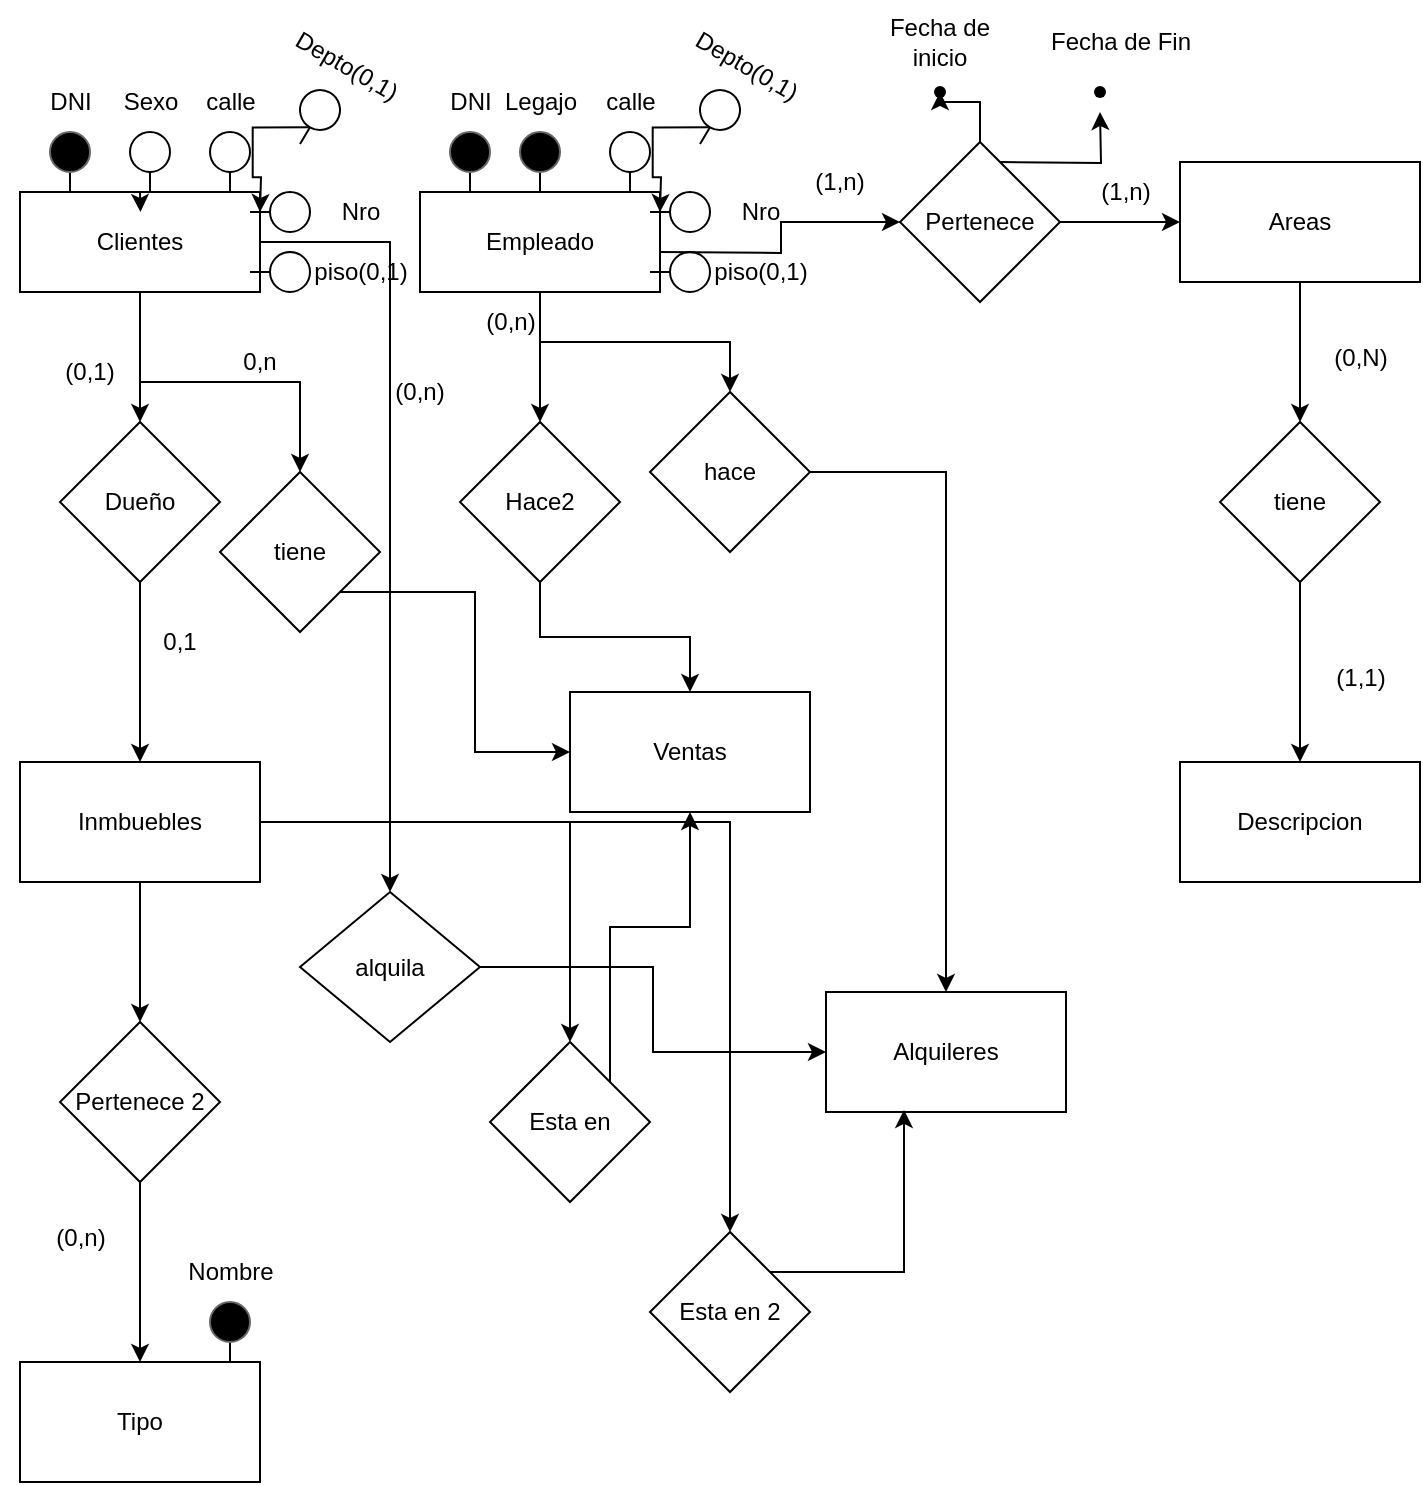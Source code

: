 <mxfile version="21.7.5" type="device">
  <diagram name="Página-1" id="y_FQApXSYcrHaYPCa0vR">
    <mxGraphModel dx="536" dy="1576" grid="1" gridSize="10" guides="1" tooltips="1" connect="1" arrows="1" fold="1" page="1" pageScale="1" pageWidth="827" pageHeight="1169" math="0" shadow="0">
      <root>
        <mxCell id="0" />
        <mxCell id="1" parent="0" />
        <mxCell id="SryQM2Mdt4nuGkEuc1Zt-75" value="" style="edgeStyle=orthogonalEdgeStyle;rounded=0;orthogonalLoop=1;jettySize=auto;html=1;" parent="1" source="bG2tjx5tSJKZoktWu_hG-1" target="SryQM2Mdt4nuGkEuc1Zt-74" edge="1">
          <mxGeometry relative="1" as="geometry" />
        </mxCell>
        <mxCell id="SryQM2Mdt4nuGkEuc1Zt-96" value="" style="edgeStyle=orthogonalEdgeStyle;rounded=0;orthogonalLoop=1;jettySize=auto;html=1;" parent="1" source="bG2tjx5tSJKZoktWu_hG-1" target="SryQM2Mdt4nuGkEuc1Zt-95" edge="1">
          <mxGeometry relative="1" as="geometry" />
        </mxCell>
        <mxCell id="SryQM2Mdt4nuGkEuc1Zt-99" value="" style="edgeStyle=orthogonalEdgeStyle;rounded=0;orthogonalLoop=1;jettySize=auto;html=1;" parent="1" source="bG2tjx5tSJKZoktWu_hG-1" target="SryQM2Mdt4nuGkEuc1Zt-98" edge="1">
          <mxGeometry relative="1" as="geometry" />
        </mxCell>
        <mxCell id="bG2tjx5tSJKZoktWu_hG-1" value="&lt;div&gt;Clientes&lt;/div&gt;" style="rounded=0;whiteSpace=wrap;html=1;" parent="1" vertex="1">
          <mxGeometry x="60" y="90" width="120" height="50" as="geometry" />
        </mxCell>
        <mxCell id="bG2tjx5tSJKZoktWu_hG-26" value="" style="group" parent="1" vertex="1" connectable="0">
          <mxGeometry x="140" y="30" width="50" height="60" as="geometry" />
        </mxCell>
        <mxCell id="bG2tjx5tSJKZoktWu_hG-23" value="" style="endArrow=none;html=1;rounded=0;" parent="bG2tjx5tSJKZoktWu_hG-26" target="bG2tjx5tSJKZoktWu_hG-24" edge="1">
          <mxGeometry width="50" height="50" relative="1" as="geometry">
            <mxPoint x="25" y="60" as="sourcePoint" />
            <mxPoint x="25" y="30" as="targetPoint" />
          </mxGeometry>
        </mxCell>
        <mxCell id="bG2tjx5tSJKZoktWu_hG-24" value="" style="ellipse;whiteSpace=wrap;html=1;aspect=fixed;rotation=90;fillColor=#FFFFFF;" parent="bG2tjx5tSJKZoktWu_hG-26" vertex="1">
          <mxGeometry x="15" y="30" width="20" height="20" as="geometry" />
        </mxCell>
        <mxCell id="bG2tjx5tSJKZoktWu_hG-25" value="calle" style="text;html=1;align=center;verticalAlign=middle;resizable=0;points=[];autosize=1;strokeColor=none;fillColor=none;" parent="bG2tjx5tSJKZoktWu_hG-26" vertex="1">
          <mxGeometry width="50" height="30" as="geometry" />
        </mxCell>
        <mxCell id="bG2tjx5tSJKZoktWu_hG-29" value="" style="group;fillColor=none;" parent="1" vertex="1" connectable="0">
          <mxGeometry x="100" y="30" width="50" height="60" as="geometry" />
        </mxCell>
        <mxCell id="bG2tjx5tSJKZoktWu_hG-16" value="" style="endArrow=none;html=1;rounded=0;" parent="bG2tjx5tSJKZoktWu_hG-29" target="bG2tjx5tSJKZoktWu_hG-17" edge="1">
          <mxGeometry width="50" height="50" relative="1" as="geometry">
            <mxPoint x="25" y="60" as="sourcePoint" />
            <mxPoint x="25" y="30" as="targetPoint" />
          </mxGeometry>
        </mxCell>
        <mxCell id="bG2tjx5tSJKZoktWu_hG-17" value="" style="ellipse;whiteSpace=wrap;html=1;aspect=fixed;rotation=90;fillColor=#FFFFFF;" parent="bG2tjx5tSJKZoktWu_hG-29" vertex="1">
          <mxGeometry x="15" y="30" width="20" height="20" as="geometry" />
        </mxCell>
        <mxCell id="bG2tjx5tSJKZoktWu_hG-28" value="Sexo" style="text;html=1;align=center;verticalAlign=middle;resizable=0;points=[];autosize=1;strokeColor=none;fillColor=none;" parent="bG2tjx5tSJKZoktWu_hG-29" vertex="1">
          <mxGeometry width="50" height="30" as="geometry" />
        </mxCell>
        <mxCell id="SryQM2Mdt4nuGkEuc1Zt-6" value="" style="group" parent="1" vertex="1" connectable="0">
          <mxGeometry x="60" y="30" width="50" height="60" as="geometry" />
        </mxCell>
        <mxCell id="bG2tjx5tSJKZoktWu_hG-32" value="DNI" style="text;html=1;align=center;verticalAlign=middle;resizable=0;points=[];autosize=1;strokeColor=none;fillColor=none;" parent="SryQM2Mdt4nuGkEuc1Zt-6" vertex="1">
          <mxGeometry width="50" height="30" as="geometry" />
        </mxCell>
        <mxCell id="SryQM2Mdt4nuGkEuc1Zt-8" value="" style="group" parent="SryQM2Mdt4nuGkEuc1Zt-6" vertex="1" connectable="0">
          <mxGeometry x="15" y="30" width="20" height="30" as="geometry" />
        </mxCell>
        <mxCell id="bG2tjx5tSJKZoktWu_hG-30" value="" style="endArrow=none;html=1;rounded=0;" parent="SryQM2Mdt4nuGkEuc1Zt-8" target="bG2tjx5tSJKZoktWu_hG-31" edge="1">
          <mxGeometry width="50" height="50" relative="1" as="geometry">
            <mxPoint x="10" y="30" as="sourcePoint" />
            <mxPoint x="10" as="targetPoint" />
          </mxGeometry>
        </mxCell>
        <mxCell id="bG2tjx5tSJKZoktWu_hG-31" value="" style="ellipse;whiteSpace=wrap;html=1;aspect=fixed;rotation=90;fillColor=#000000;fontColor=#333333;strokeColor=#666666;" parent="SryQM2Mdt4nuGkEuc1Zt-8" vertex="1">
          <mxGeometry width="20" height="20" as="geometry" />
        </mxCell>
        <mxCell id="SryQM2Mdt4nuGkEuc1Zt-24" value="" style="endArrow=none;html=1;rounded=0;" parent="1" target="SryQM2Mdt4nuGkEuc1Zt-25" edge="1">
          <mxGeometry width="50" height="50" relative="1" as="geometry">
            <mxPoint x="175" y="100" as="sourcePoint" />
            <mxPoint x="205" y="100" as="targetPoint" />
          </mxGeometry>
        </mxCell>
        <mxCell id="SryQM2Mdt4nuGkEuc1Zt-25" value="" style="ellipse;whiteSpace=wrap;html=1;aspect=fixed;rotation=180;fillColor=#FFFFFF;" parent="1" vertex="1">
          <mxGeometry x="185" y="90" width="20" height="20" as="geometry" />
        </mxCell>
        <mxCell id="SryQM2Mdt4nuGkEuc1Zt-26" value="Nro" style="text;html=1;align=center;verticalAlign=middle;resizable=0;points=[];autosize=1;strokeColor=none;fillColor=none;rotation=0;" parent="1" vertex="1">
          <mxGeometry x="210" y="85" width="40" height="30" as="geometry" />
        </mxCell>
        <mxCell id="SryQM2Mdt4nuGkEuc1Zt-31" value="" style="group" parent="1" vertex="1" connectable="0">
          <mxGeometry x="175" y="120" width="30" height="20" as="geometry" />
        </mxCell>
        <mxCell id="SryQM2Mdt4nuGkEuc1Zt-28" value="" style="endArrow=none;html=1;rounded=0;" parent="SryQM2Mdt4nuGkEuc1Zt-31" target="SryQM2Mdt4nuGkEuc1Zt-29" edge="1">
          <mxGeometry width="50" height="50" relative="1" as="geometry">
            <mxPoint y="10" as="sourcePoint" />
            <mxPoint x="30" y="10" as="targetPoint" />
          </mxGeometry>
        </mxCell>
        <mxCell id="SryQM2Mdt4nuGkEuc1Zt-29" value="" style="ellipse;whiteSpace=wrap;html=1;aspect=fixed;rotation=180;fillColor=#FFFFFF;" parent="SryQM2Mdt4nuGkEuc1Zt-31" vertex="1">
          <mxGeometry x="10" width="20" height="20" as="geometry" />
        </mxCell>
        <mxCell id="SryQM2Mdt4nuGkEuc1Zt-32" value="piso(0,1)" style="text;html=1;align=center;verticalAlign=middle;resizable=0;points=[];autosize=1;strokeColor=none;fillColor=none;" parent="1" vertex="1">
          <mxGeometry x="195" y="115" width="70" height="30" as="geometry" />
        </mxCell>
        <mxCell id="SryQM2Mdt4nuGkEuc1Zt-33" value="" style="group;fillColor=none;rotation=30;" parent="1" vertex="1" connectable="0">
          <mxGeometry x="190" y="10" width="73" height="60" as="geometry" />
        </mxCell>
        <mxCell id="SryQM2Mdt4nuGkEuc1Zt-34" value="" style="endArrow=none;html=1;rounded=0;" parent="SryQM2Mdt4nuGkEuc1Zt-33" target="SryQM2Mdt4nuGkEuc1Zt-35" edge="1">
          <mxGeometry width="50" height="50" relative="1" as="geometry">
            <mxPoint x="10" y="56" as="sourcePoint" />
            <mxPoint x="25" y="30" as="targetPoint" />
          </mxGeometry>
        </mxCell>
        <mxCell id="SryQM2Mdt4nuGkEuc1Zt-38" style="edgeStyle=orthogonalEdgeStyle;rounded=0;orthogonalLoop=1;jettySize=auto;html=1;exitX=1;exitY=0.5;exitDx=0;exitDy=0;" parent="SryQM2Mdt4nuGkEuc1Zt-33" source="SryQM2Mdt4nuGkEuc1Zt-35" edge="1">
          <mxGeometry relative="1" as="geometry">
            <mxPoint x="-10" y="90" as="targetPoint" />
          </mxGeometry>
        </mxCell>
        <mxCell id="SryQM2Mdt4nuGkEuc1Zt-35" value="" style="ellipse;whiteSpace=wrap;html=1;aspect=fixed;rotation=120;fillColor=#FFFFFF;" parent="SryQM2Mdt4nuGkEuc1Zt-33" vertex="1">
          <mxGeometry x="10" y="29" width="20" height="20" as="geometry" />
        </mxCell>
        <mxCell id="SryQM2Mdt4nuGkEuc1Zt-36" value="Depto(0,1)" style="text;html=1;align=center;verticalAlign=middle;resizable=0;points=[];autosize=1;strokeColor=none;fillColor=none;rotation=30;" parent="SryQM2Mdt4nuGkEuc1Zt-33" vertex="1">
          <mxGeometry x="-7" y="2" width="80" height="30" as="geometry" />
        </mxCell>
        <mxCell id="SryQM2Mdt4nuGkEuc1Zt-82" value="" style="edgeStyle=orthogonalEdgeStyle;rounded=0;orthogonalLoop=1;jettySize=auto;html=1;" parent="1" source="SryQM2Mdt4nuGkEuc1Zt-39" target="SryQM2Mdt4nuGkEuc1Zt-81" edge="1">
          <mxGeometry relative="1" as="geometry" />
        </mxCell>
        <mxCell id="SryQM2Mdt4nuGkEuc1Zt-86" value="" style="edgeStyle=orthogonalEdgeStyle;rounded=0;orthogonalLoop=1;jettySize=auto;html=1;" parent="1" source="SryQM2Mdt4nuGkEuc1Zt-39" target="SryQM2Mdt4nuGkEuc1Zt-85" edge="1">
          <mxGeometry relative="1" as="geometry" />
        </mxCell>
        <mxCell id="SryQM2Mdt4nuGkEuc1Zt-39" value="&lt;div&gt;Empleado&lt;/div&gt;" style="rounded=0;whiteSpace=wrap;html=1;" parent="1" vertex="1">
          <mxGeometry x="260" y="90" width="120" height="50" as="geometry" />
        </mxCell>
        <mxCell id="SryQM2Mdt4nuGkEuc1Zt-40" value="" style="group" parent="1" vertex="1" connectable="0">
          <mxGeometry x="340" y="30" width="50" height="60" as="geometry" />
        </mxCell>
        <mxCell id="SryQM2Mdt4nuGkEuc1Zt-41" value="" style="endArrow=none;html=1;rounded=0;" parent="SryQM2Mdt4nuGkEuc1Zt-40" target="SryQM2Mdt4nuGkEuc1Zt-42" edge="1">
          <mxGeometry width="50" height="50" relative="1" as="geometry">
            <mxPoint x="25" y="60" as="sourcePoint" />
            <mxPoint x="25" y="30" as="targetPoint" />
          </mxGeometry>
        </mxCell>
        <mxCell id="SryQM2Mdt4nuGkEuc1Zt-42" value="" style="ellipse;whiteSpace=wrap;html=1;aspect=fixed;rotation=90;fillColor=#FFFFFF;" parent="SryQM2Mdt4nuGkEuc1Zt-40" vertex="1">
          <mxGeometry x="15" y="30" width="20" height="20" as="geometry" />
        </mxCell>
        <mxCell id="SryQM2Mdt4nuGkEuc1Zt-43" value="calle" style="text;html=1;align=center;verticalAlign=middle;resizable=0;points=[];autosize=1;strokeColor=none;fillColor=none;" parent="SryQM2Mdt4nuGkEuc1Zt-40" vertex="1">
          <mxGeometry width="50" height="30" as="geometry" />
        </mxCell>
        <mxCell id="SryQM2Mdt4nuGkEuc1Zt-48" value="" style="group" parent="1" vertex="1" connectable="0">
          <mxGeometry x="260" y="30" width="50" height="60" as="geometry" />
        </mxCell>
        <mxCell id="SryQM2Mdt4nuGkEuc1Zt-49" value="DNI" style="text;html=1;align=center;verticalAlign=middle;resizable=0;points=[];autosize=1;strokeColor=none;fillColor=none;" parent="SryQM2Mdt4nuGkEuc1Zt-48" vertex="1">
          <mxGeometry width="50" height="30" as="geometry" />
        </mxCell>
        <mxCell id="SryQM2Mdt4nuGkEuc1Zt-50" value="" style="group" parent="SryQM2Mdt4nuGkEuc1Zt-48" vertex="1" connectable="0">
          <mxGeometry x="15" y="30" width="20" height="30" as="geometry" />
        </mxCell>
        <mxCell id="SryQM2Mdt4nuGkEuc1Zt-51" value="" style="endArrow=none;html=1;rounded=0;" parent="SryQM2Mdt4nuGkEuc1Zt-50" target="SryQM2Mdt4nuGkEuc1Zt-52" edge="1">
          <mxGeometry width="50" height="50" relative="1" as="geometry">
            <mxPoint x="10" y="30" as="sourcePoint" />
            <mxPoint x="10" as="targetPoint" />
          </mxGeometry>
        </mxCell>
        <mxCell id="SryQM2Mdt4nuGkEuc1Zt-52" value="" style="ellipse;whiteSpace=wrap;html=1;aspect=fixed;rotation=90;fillColor=#000000;fontColor=#333333;strokeColor=#666666;" parent="SryQM2Mdt4nuGkEuc1Zt-50" vertex="1">
          <mxGeometry width="20" height="20" as="geometry" />
        </mxCell>
        <mxCell id="SryQM2Mdt4nuGkEuc1Zt-53" value="" style="endArrow=none;html=1;rounded=0;" parent="1" target="SryQM2Mdt4nuGkEuc1Zt-54" edge="1">
          <mxGeometry width="50" height="50" relative="1" as="geometry">
            <mxPoint x="375" y="100" as="sourcePoint" />
            <mxPoint x="405" y="100" as="targetPoint" />
          </mxGeometry>
        </mxCell>
        <mxCell id="SryQM2Mdt4nuGkEuc1Zt-54" value="" style="ellipse;whiteSpace=wrap;html=1;aspect=fixed;rotation=180;fillColor=#FFFFFF;" parent="1" vertex="1">
          <mxGeometry x="385" y="90" width="20" height="20" as="geometry" />
        </mxCell>
        <mxCell id="SryQM2Mdt4nuGkEuc1Zt-55" value="Nro" style="text;html=1;align=center;verticalAlign=middle;resizable=0;points=[];autosize=1;strokeColor=none;fillColor=none;rotation=0;" parent="1" vertex="1">
          <mxGeometry x="410" y="85" width="40" height="30" as="geometry" />
        </mxCell>
        <mxCell id="SryQM2Mdt4nuGkEuc1Zt-56" value="" style="group" parent="1" vertex="1" connectable="0">
          <mxGeometry x="375" y="120" width="30" height="20" as="geometry" />
        </mxCell>
        <mxCell id="SryQM2Mdt4nuGkEuc1Zt-57" value="" style="endArrow=none;html=1;rounded=0;" parent="SryQM2Mdt4nuGkEuc1Zt-56" target="SryQM2Mdt4nuGkEuc1Zt-58" edge="1">
          <mxGeometry width="50" height="50" relative="1" as="geometry">
            <mxPoint y="10" as="sourcePoint" />
            <mxPoint x="30" y="10" as="targetPoint" />
          </mxGeometry>
        </mxCell>
        <mxCell id="SryQM2Mdt4nuGkEuc1Zt-58" value="" style="ellipse;whiteSpace=wrap;html=1;aspect=fixed;rotation=180;fillColor=#FFFFFF;" parent="SryQM2Mdt4nuGkEuc1Zt-56" vertex="1">
          <mxGeometry x="10" width="20" height="20" as="geometry" />
        </mxCell>
        <mxCell id="SryQM2Mdt4nuGkEuc1Zt-114" value="" style="edgeStyle=orthogonalEdgeStyle;rounded=0;orthogonalLoop=1;jettySize=auto;html=1;" parent="1" target="SryQM2Mdt4nuGkEuc1Zt-113" edge="1">
          <mxGeometry relative="1" as="geometry">
            <mxPoint x="380" y="120" as="sourcePoint" />
          </mxGeometry>
        </mxCell>
        <mxCell id="SryQM2Mdt4nuGkEuc1Zt-59" value="piso(0,1)" style="text;html=1;align=center;verticalAlign=middle;resizable=0;points=[];autosize=1;strokeColor=none;fillColor=none;" parent="1" vertex="1">
          <mxGeometry x="395" y="115" width="70" height="30" as="geometry" />
        </mxCell>
        <mxCell id="SryQM2Mdt4nuGkEuc1Zt-60" value="" style="group;fillColor=none;rotation=30;" parent="1" vertex="1" connectable="0">
          <mxGeometry x="390" y="10" width="73" height="60" as="geometry" />
        </mxCell>
        <mxCell id="SryQM2Mdt4nuGkEuc1Zt-61" value="" style="endArrow=none;html=1;rounded=0;" parent="SryQM2Mdt4nuGkEuc1Zt-60" target="SryQM2Mdt4nuGkEuc1Zt-63" edge="1">
          <mxGeometry width="50" height="50" relative="1" as="geometry">
            <mxPoint x="10" y="56" as="sourcePoint" />
            <mxPoint x="25" y="30" as="targetPoint" />
          </mxGeometry>
        </mxCell>
        <mxCell id="SryQM2Mdt4nuGkEuc1Zt-62" style="edgeStyle=orthogonalEdgeStyle;rounded=0;orthogonalLoop=1;jettySize=auto;html=1;exitX=1;exitY=0.5;exitDx=0;exitDy=0;" parent="SryQM2Mdt4nuGkEuc1Zt-60" source="SryQM2Mdt4nuGkEuc1Zt-63" edge="1">
          <mxGeometry relative="1" as="geometry">
            <mxPoint x="-10" y="90" as="targetPoint" />
          </mxGeometry>
        </mxCell>
        <mxCell id="SryQM2Mdt4nuGkEuc1Zt-63" value="" style="ellipse;whiteSpace=wrap;html=1;aspect=fixed;rotation=120;fillColor=#FFFFFF;" parent="SryQM2Mdt4nuGkEuc1Zt-60" vertex="1">
          <mxGeometry x="10" y="29" width="20" height="20" as="geometry" />
        </mxCell>
        <mxCell id="SryQM2Mdt4nuGkEuc1Zt-64" value="Depto(0,1)" style="text;html=1;align=center;verticalAlign=middle;resizable=0;points=[];autosize=1;strokeColor=none;fillColor=none;rotation=30;" parent="SryQM2Mdt4nuGkEuc1Zt-60" vertex="1">
          <mxGeometry x="-7" y="2" width="80" height="30" as="geometry" />
        </mxCell>
        <mxCell id="SryQM2Mdt4nuGkEuc1Zt-70" value="" style="group" parent="1" vertex="1" connectable="0">
          <mxGeometry x="290" y="30" width="60" height="60" as="geometry" />
        </mxCell>
        <mxCell id="SryQM2Mdt4nuGkEuc1Zt-66" value="Legajo" style="text;html=1;align=center;verticalAlign=middle;resizable=0;points=[];autosize=1;strokeColor=none;fillColor=none;" parent="SryQM2Mdt4nuGkEuc1Zt-70" vertex="1">
          <mxGeometry width="60" height="30" as="geometry" />
        </mxCell>
        <mxCell id="SryQM2Mdt4nuGkEuc1Zt-67" value="" style="group" parent="SryQM2Mdt4nuGkEuc1Zt-70" vertex="1" connectable="0">
          <mxGeometry x="20" y="30" width="20" height="30" as="geometry" />
        </mxCell>
        <mxCell id="SryQM2Mdt4nuGkEuc1Zt-68" value="" style="endArrow=none;html=1;rounded=0;" parent="SryQM2Mdt4nuGkEuc1Zt-67" target="SryQM2Mdt4nuGkEuc1Zt-69" edge="1">
          <mxGeometry width="50" height="50" relative="1" as="geometry">
            <mxPoint x="10" y="30" as="sourcePoint" />
            <mxPoint x="10" as="targetPoint" />
          </mxGeometry>
        </mxCell>
        <mxCell id="SryQM2Mdt4nuGkEuc1Zt-69" value="" style="ellipse;whiteSpace=wrap;html=1;aspect=fixed;rotation=90;fillColor=#000000;fontColor=#333333;strokeColor=#666666;" parent="SryQM2Mdt4nuGkEuc1Zt-67" vertex="1">
          <mxGeometry width="20" height="20" as="geometry" />
        </mxCell>
        <mxCell id="SryQM2Mdt4nuGkEuc1Zt-77" value="" style="edgeStyle=orthogonalEdgeStyle;rounded=0;orthogonalLoop=1;jettySize=auto;html=1;" parent="1" source="SryQM2Mdt4nuGkEuc1Zt-74" target="SryQM2Mdt4nuGkEuc1Zt-76" edge="1">
          <mxGeometry relative="1" as="geometry" />
        </mxCell>
        <mxCell id="SryQM2Mdt4nuGkEuc1Zt-74" value="Dueño" style="rhombus;whiteSpace=wrap;html=1;rounded=0;" parent="1" vertex="1">
          <mxGeometry x="80" y="205" width="80" height="80" as="geometry" />
        </mxCell>
        <mxCell id="SryQM2Mdt4nuGkEuc1Zt-130" value="" style="edgeStyle=orthogonalEdgeStyle;rounded=0;orthogonalLoop=1;jettySize=auto;html=1;" parent="1" source="SryQM2Mdt4nuGkEuc1Zt-76" target="SryQM2Mdt4nuGkEuc1Zt-129" edge="1">
          <mxGeometry relative="1" as="geometry" />
        </mxCell>
        <mxCell id="SryQM2Mdt4nuGkEuc1Zt-133" value="" style="edgeStyle=orthogonalEdgeStyle;rounded=0;orthogonalLoop=1;jettySize=auto;html=1;" parent="1" source="SryQM2Mdt4nuGkEuc1Zt-76" target="SryQM2Mdt4nuGkEuc1Zt-132" edge="1">
          <mxGeometry relative="1" as="geometry" />
        </mxCell>
        <mxCell id="SryQM2Mdt4nuGkEuc1Zt-137" value="" style="edgeStyle=orthogonalEdgeStyle;rounded=0;orthogonalLoop=1;jettySize=auto;html=1;" parent="1" source="SryQM2Mdt4nuGkEuc1Zt-76" target="SryQM2Mdt4nuGkEuc1Zt-136" edge="1">
          <mxGeometry relative="1" as="geometry" />
        </mxCell>
        <mxCell id="SryQM2Mdt4nuGkEuc1Zt-76" value="Inmbuebles" style="whiteSpace=wrap;html=1;rounded=0;" parent="1" vertex="1">
          <mxGeometry x="60" y="375" width="120" height="60" as="geometry" />
        </mxCell>
        <mxCell id="SryQM2Mdt4nuGkEuc1Zt-78" value="0,1" style="text;strokeColor=none;align=center;fillColor=none;html=1;verticalAlign=middle;whiteSpace=wrap;rounded=0;" parent="1" vertex="1">
          <mxGeometry x="110" y="300" width="60" height="30" as="geometry" />
        </mxCell>
        <mxCell id="SryQM2Mdt4nuGkEuc1Zt-80" value="(0,1)" style="text;strokeColor=none;align=center;fillColor=none;html=1;verticalAlign=middle;whiteSpace=wrap;rounded=0;" parent="1" vertex="1">
          <mxGeometry x="50" y="170" width="90" height="20" as="geometry" />
        </mxCell>
        <mxCell id="SryQM2Mdt4nuGkEuc1Zt-84" value="" style="edgeStyle=orthogonalEdgeStyle;rounded=0;orthogonalLoop=1;jettySize=auto;html=1;" parent="1" source="SryQM2Mdt4nuGkEuc1Zt-81" target="SryQM2Mdt4nuGkEuc1Zt-83" edge="1">
          <mxGeometry relative="1" as="geometry" />
        </mxCell>
        <mxCell id="SryQM2Mdt4nuGkEuc1Zt-81" value="hace" style="rhombus;whiteSpace=wrap;html=1;rounded=0;" parent="1" vertex="1">
          <mxGeometry x="375" y="190" width="80" height="80" as="geometry" />
        </mxCell>
        <mxCell id="SryQM2Mdt4nuGkEuc1Zt-83" value="Alquileres" style="whiteSpace=wrap;html=1;rounded=0;" parent="1" vertex="1">
          <mxGeometry x="463" y="490" width="120" height="60" as="geometry" />
        </mxCell>
        <mxCell id="SryQM2Mdt4nuGkEuc1Zt-88" value="" style="edgeStyle=orthogonalEdgeStyle;rounded=0;orthogonalLoop=1;jettySize=auto;html=1;" parent="1" source="SryQM2Mdt4nuGkEuc1Zt-85" target="SryQM2Mdt4nuGkEuc1Zt-87" edge="1">
          <mxGeometry relative="1" as="geometry" />
        </mxCell>
        <mxCell id="SryQM2Mdt4nuGkEuc1Zt-85" value="Hace2" style="rhombus;whiteSpace=wrap;html=1;rounded=0;" parent="1" vertex="1">
          <mxGeometry x="280" y="205" width="80" height="80" as="geometry" />
        </mxCell>
        <mxCell id="SryQM2Mdt4nuGkEuc1Zt-87" value="Ventas" style="whiteSpace=wrap;html=1;rounded=0;" parent="1" vertex="1">
          <mxGeometry x="335" y="340" width="120" height="60" as="geometry" />
        </mxCell>
        <mxCell id="SryQM2Mdt4nuGkEuc1Zt-93" style="edgeStyle=orthogonalEdgeStyle;rounded=0;orthogonalLoop=1;jettySize=auto;html=1;exitX=0.5;exitY=0;exitDx=0;exitDy=0;entryX=0.502;entryY=0.2;entryDx=0;entryDy=0;entryPerimeter=0;" parent="1" source="bG2tjx5tSJKZoktWu_hG-1" target="bG2tjx5tSJKZoktWu_hG-1" edge="1">
          <mxGeometry relative="1" as="geometry" />
        </mxCell>
        <mxCell id="SryQM2Mdt4nuGkEuc1Zt-97" style="edgeStyle=orthogonalEdgeStyle;rounded=0;orthogonalLoop=1;jettySize=auto;html=1;exitX=1;exitY=1;exitDx=0;exitDy=0;entryX=0;entryY=0.5;entryDx=0;entryDy=0;" parent="1" source="SryQM2Mdt4nuGkEuc1Zt-95" target="SryQM2Mdt4nuGkEuc1Zt-87" edge="1">
          <mxGeometry relative="1" as="geometry" />
        </mxCell>
        <mxCell id="SryQM2Mdt4nuGkEuc1Zt-95" value="tiene" style="rhombus;whiteSpace=wrap;html=1;rounded=0;" parent="1" vertex="1">
          <mxGeometry x="160" y="230" width="80" height="80" as="geometry" />
        </mxCell>
        <mxCell id="SryQM2Mdt4nuGkEuc1Zt-102" style="edgeStyle=orthogonalEdgeStyle;rounded=0;orthogonalLoop=1;jettySize=auto;html=1;exitX=1;exitY=0.5;exitDx=0;exitDy=0;" parent="1" source="SryQM2Mdt4nuGkEuc1Zt-98" target="SryQM2Mdt4nuGkEuc1Zt-83" edge="1">
          <mxGeometry relative="1" as="geometry" />
        </mxCell>
        <mxCell id="SryQM2Mdt4nuGkEuc1Zt-98" value="alquila" style="rhombus;whiteSpace=wrap;html=1;rounded=0;" parent="1" vertex="1">
          <mxGeometry x="200" y="440" width="90" height="75" as="geometry" />
        </mxCell>
        <mxCell id="SryQM2Mdt4nuGkEuc1Zt-104" value="0,n" style="text;strokeColor=none;align=center;fillColor=none;html=1;verticalAlign=middle;whiteSpace=wrap;rounded=0;" parent="1" vertex="1">
          <mxGeometry x="150" y="160" width="60" height="30" as="geometry" />
        </mxCell>
        <mxCell id="SryQM2Mdt4nuGkEuc1Zt-106" value="(0,n)" style="text;html=1;align=center;verticalAlign=middle;resizable=0;points=[];autosize=1;strokeColor=none;fillColor=none;" parent="1" vertex="1">
          <mxGeometry x="280" y="140" width="50" height="30" as="geometry" />
        </mxCell>
        <mxCell id="SryQM2Mdt4nuGkEuc1Zt-107" value="(0,n)" style="text;strokeColor=none;align=center;fillColor=none;html=1;verticalAlign=middle;whiteSpace=wrap;rounded=0;" parent="1" vertex="1">
          <mxGeometry x="230" y="175" width="60" height="30" as="geometry" />
        </mxCell>
        <mxCell id="SryQM2Mdt4nuGkEuc1Zt-108" style="edgeStyle=orthogonalEdgeStyle;rounded=0;orthogonalLoop=1;jettySize=auto;html=1;exitX=0.5;exitY=1;exitDx=0;exitDy=0;" parent="1" source="SryQM2Mdt4nuGkEuc1Zt-107" target="SryQM2Mdt4nuGkEuc1Zt-107" edge="1">
          <mxGeometry relative="1" as="geometry" />
        </mxCell>
        <mxCell id="SryQM2Mdt4nuGkEuc1Zt-116" value="" style="edgeStyle=orthogonalEdgeStyle;rounded=0;orthogonalLoop=1;jettySize=auto;html=1;" parent="1" source="SryQM2Mdt4nuGkEuc1Zt-113" target="SryQM2Mdt4nuGkEuc1Zt-115" edge="1">
          <mxGeometry relative="1" as="geometry" />
        </mxCell>
        <mxCell id="SryQM2Mdt4nuGkEuc1Zt-121" value="" style="edgeStyle=orthogonalEdgeStyle;rounded=0;orthogonalLoop=1;jettySize=auto;html=1;" parent="1" source="SryQM2Mdt4nuGkEuc1Zt-113" target="SryQM2Mdt4nuGkEuc1Zt-120" edge="1">
          <mxGeometry relative="1" as="geometry" />
        </mxCell>
        <mxCell id="SryQM2Mdt4nuGkEuc1Zt-123" value="" style="edgeStyle=orthogonalEdgeStyle;rounded=0;orthogonalLoop=1;jettySize=auto;html=1;" parent="1" edge="1">
          <mxGeometry relative="1" as="geometry">
            <mxPoint x="550" y="75" as="sourcePoint" />
            <mxPoint x="600" y="50" as="targetPoint" />
          </mxGeometry>
        </mxCell>
        <mxCell id="SryQM2Mdt4nuGkEuc1Zt-113" value="Pertenece" style="rhombus;whiteSpace=wrap;html=1;" parent="1" vertex="1">
          <mxGeometry x="500" y="65" width="80" height="80" as="geometry" />
        </mxCell>
        <mxCell id="SryQM2Mdt4nuGkEuc1Zt-148" value="" style="edgeStyle=orthogonalEdgeStyle;rounded=0;orthogonalLoop=1;jettySize=auto;html=1;" parent="1" source="SryQM2Mdt4nuGkEuc1Zt-115" target="SryQM2Mdt4nuGkEuc1Zt-147" edge="1">
          <mxGeometry relative="1" as="geometry" />
        </mxCell>
        <mxCell id="SryQM2Mdt4nuGkEuc1Zt-115" value="Areas" style="whiteSpace=wrap;html=1;" parent="1" vertex="1">
          <mxGeometry x="640" y="75" width="120" height="60" as="geometry" />
        </mxCell>
        <mxCell id="SryQM2Mdt4nuGkEuc1Zt-118" value="(1,n)" style="text;strokeColor=none;align=center;fillColor=none;html=1;verticalAlign=middle;whiteSpace=wrap;rounded=0;" parent="1" vertex="1">
          <mxGeometry x="440" y="70" width="60" height="30" as="geometry" />
        </mxCell>
        <mxCell id="SryQM2Mdt4nuGkEuc1Zt-119" value="(1,n)" style="text;strokeColor=none;align=center;fillColor=none;html=1;verticalAlign=middle;whiteSpace=wrap;rounded=0;" parent="1" vertex="1">
          <mxGeometry x="583" y="75" width="60" height="30" as="geometry" />
        </mxCell>
        <mxCell id="SryQM2Mdt4nuGkEuc1Zt-120" value="" style="shape=waypoint;sketch=0;size=6;pointerEvents=1;points=[];fillColor=default;resizable=0;rotatable=0;perimeter=centerPerimeter;snapToPoint=1;" parent="1" vertex="1">
          <mxGeometry x="510" y="30" width="20" height="20" as="geometry" />
        </mxCell>
        <mxCell id="SryQM2Mdt4nuGkEuc1Zt-122" value="" style="shape=waypoint;sketch=0;size=6;pointerEvents=1;points=[];fillColor=default;resizable=0;rotatable=0;perimeter=centerPerimeter;snapToPoint=1;" parent="1" vertex="1">
          <mxGeometry x="590" y="30" width="20" height="20" as="geometry" />
        </mxCell>
        <mxCell id="SryQM2Mdt4nuGkEuc1Zt-124" value="Fecha de inicio" style="text;strokeColor=none;align=center;fillColor=none;html=1;verticalAlign=middle;whiteSpace=wrap;rounded=0;" parent="1" vertex="1">
          <mxGeometry x="490" width="60" height="30" as="geometry" />
        </mxCell>
        <mxCell id="SryQM2Mdt4nuGkEuc1Zt-125" value="Fecha de Fin" style="text;html=1;align=center;verticalAlign=middle;resizable=0;points=[];autosize=1;strokeColor=none;fillColor=none;" parent="1" vertex="1">
          <mxGeometry x="565" width="90" height="30" as="geometry" />
        </mxCell>
        <mxCell id="SryQM2Mdt4nuGkEuc1Zt-131" style="edgeStyle=orthogonalEdgeStyle;rounded=0;orthogonalLoop=1;jettySize=auto;html=1;exitX=1;exitY=0;exitDx=0;exitDy=0;entryX=0.5;entryY=1;entryDx=0;entryDy=0;" parent="1" source="SryQM2Mdt4nuGkEuc1Zt-129" target="SryQM2Mdt4nuGkEuc1Zt-87" edge="1">
          <mxGeometry relative="1" as="geometry" />
        </mxCell>
        <mxCell id="SryQM2Mdt4nuGkEuc1Zt-129" value="Esta en" style="rhombus;whiteSpace=wrap;html=1;rounded=0;" parent="1" vertex="1">
          <mxGeometry x="295" y="515" width="80" height="80" as="geometry" />
        </mxCell>
        <mxCell id="SryQM2Mdt4nuGkEuc1Zt-135" style="edgeStyle=orthogonalEdgeStyle;rounded=0;orthogonalLoop=1;jettySize=auto;html=1;exitX=1;exitY=0;exitDx=0;exitDy=0;entryX=0.325;entryY=0.983;entryDx=0;entryDy=0;entryPerimeter=0;" parent="1" source="SryQM2Mdt4nuGkEuc1Zt-132" target="SryQM2Mdt4nuGkEuc1Zt-83" edge="1">
          <mxGeometry relative="1" as="geometry" />
        </mxCell>
        <mxCell id="SryQM2Mdt4nuGkEuc1Zt-132" value="Esta en 2" style="rhombus;whiteSpace=wrap;html=1;rounded=0;" parent="1" vertex="1">
          <mxGeometry x="375" y="610" width="80" height="80" as="geometry" />
        </mxCell>
        <mxCell id="SryQM2Mdt4nuGkEuc1Zt-139" value="" style="edgeStyle=orthogonalEdgeStyle;rounded=0;orthogonalLoop=1;jettySize=auto;html=1;" parent="1" source="SryQM2Mdt4nuGkEuc1Zt-136" target="SryQM2Mdt4nuGkEuc1Zt-138" edge="1">
          <mxGeometry relative="1" as="geometry" />
        </mxCell>
        <mxCell id="SryQM2Mdt4nuGkEuc1Zt-136" value="Pertenece 2" style="rhombus;whiteSpace=wrap;html=1;rounded=0;" parent="1" vertex="1">
          <mxGeometry x="80" y="505" width="80" height="80" as="geometry" />
        </mxCell>
        <mxCell id="SryQM2Mdt4nuGkEuc1Zt-138" value="Tipo" style="whiteSpace=wrap;html=1;rounded=0;" parent="1" vertex="1">
          <mxGeometry x="60" y="675" width="120" height="60" as="geometry" />
        </mxCell>
        <mxCell id="SryQM2Mdt4nuGkEuc1Zt-140" value="" style="group" parent="1" vertex="1" connectable="0">
          <mxGeometry x="140" y="615" width="60" height="60" as="geometry" />
        </mxCell>
        <mxCell id="SryQM2Mdt4nuGkEuc1Zt-141" value="Nombre" style="text;html=1;align=center;verticalAlign=middle;resizable=0;points=[];autosize=1;strokeColor=none;fillColor=none;" parent="SryQM2Mdt4nuGkEuc1Zt-140" vertex="1">
          <mxGeometry x="-10" width="70" height="30" as="geometry" />
        </mxCell>
        <mxCell id="SryQM2Mdt4nuGkEuc1Zt-142" value="" style="group" parent="SryQM2Mdt4nuGkEuc1Zt-140" vertex="1" connectable="0">
          <mxGeometry x="15" y="30" width="20" height="30" as="geometry" />
        </mxCell>
        <mxCell id="SryQM2Mdt4nuGkEuc1Zt-143" value="" style="endArrow=none;html=1;rounded=0;" parent="SryQM2Mdt4nuGkEuc1Zt-142" target="SryQM2Mdt4nuGkEuc1Zt-144" edge="1">
          <mxGeometry width="50" height="50" relative="1" as="geometry">
            <mxPoint x="10" y="30" as="sourcePoint" />
            <mxPoint x="10" as="targetPoint" />
          </mxGeometry>
        </mxCell>
        <mxCell id="SryQM2Mdt4nuGkEuc1Zt-144" value="" style="ellipse;whiteSpace=wrap;html=1;aspect=fixed;rotation=90;fillColor=#000000;fontColor=#333333;strokeColor=#666666;" parent="SryQM2Mdt4nuGkEuc1Zt-142" vertex="1">
          <mxGeometry width="20" height="20" as="geometry" />
        </mxCell>
        <mxCell id="SryQM2Mdt4nuGkEuc1Zt-146" value="(0,n)" style="text;html=1;align=center;verticalAlign=middle;resizable=0;points=[];autosize=1;strokeColor=none;fillColor=none;" parent="1" vertex="1">
          <mxGeometry x="65" y="598" width="50" height="30" as="geometry" />
        </mxCell>
        <mxCell id="SryQM2Mdt4nuGkEuc1Zt-150" value="" style="edgeStyle=orthogonalEdgeStyle;rounded=0;orthogonalLoop=1;jettySize=auto;html=1;" parent="1" source="SryQM2Mdt4nuGkEuc1Zt-147" target="SryQM2Mdt4nuGkEuc1Zt-149" edge="1">
          <mxGeometry relative="1" as="geometry" />
        </mxCell>
        <mxCell id="SryQM2Mdt4nuGkEuc1Zt-147" value="tiene" style="rhombus;whiteSpace=wrap;html=1;" parent="1" vertex="1">
          <mxGeometry x="660" y="205" width="80" height="80" as="geometry" />
        </mxCell>
        <mxCell id="SryQM2Mdt4nuGkEuc1Zt-149" value="Descripcion" style="whiteSpace=wrap;html=1;" parent="1" vertex="1">
          <mxGeometry x="640" y="375" width="120" height="60" as="geometry" />
        </mxCell>
        <mxCell id="SryQM2Mdt4nuGkEuc1Zt-151" value="(0,N)" style="text;html=1;align=center;verticalAlign=middle;resizable=0;points=[];autosize=1;strokeColor=none;fillColor=none;" parent="1" vertex="1">
          <mxGeometry x="705" y="158" width="50" height="30" as="geometry" />
        </mxCell>
        <mxCell id="SryQM2Mdt4nuGkEuc1Zt-152" value="(1,1)" style="text;html=1;align=center;verticalAlign=middle;resizable=0;points=[];autosize=1;strokeColor=none;fillColor=none;" parent="1" vertex="1">
          <mxGeometry x="705" y="318" width="50" height="30" as="geometry" />
        </mxCell>
      </root>
    </mxGraphModel>
  </diagram>
</mxfile>

